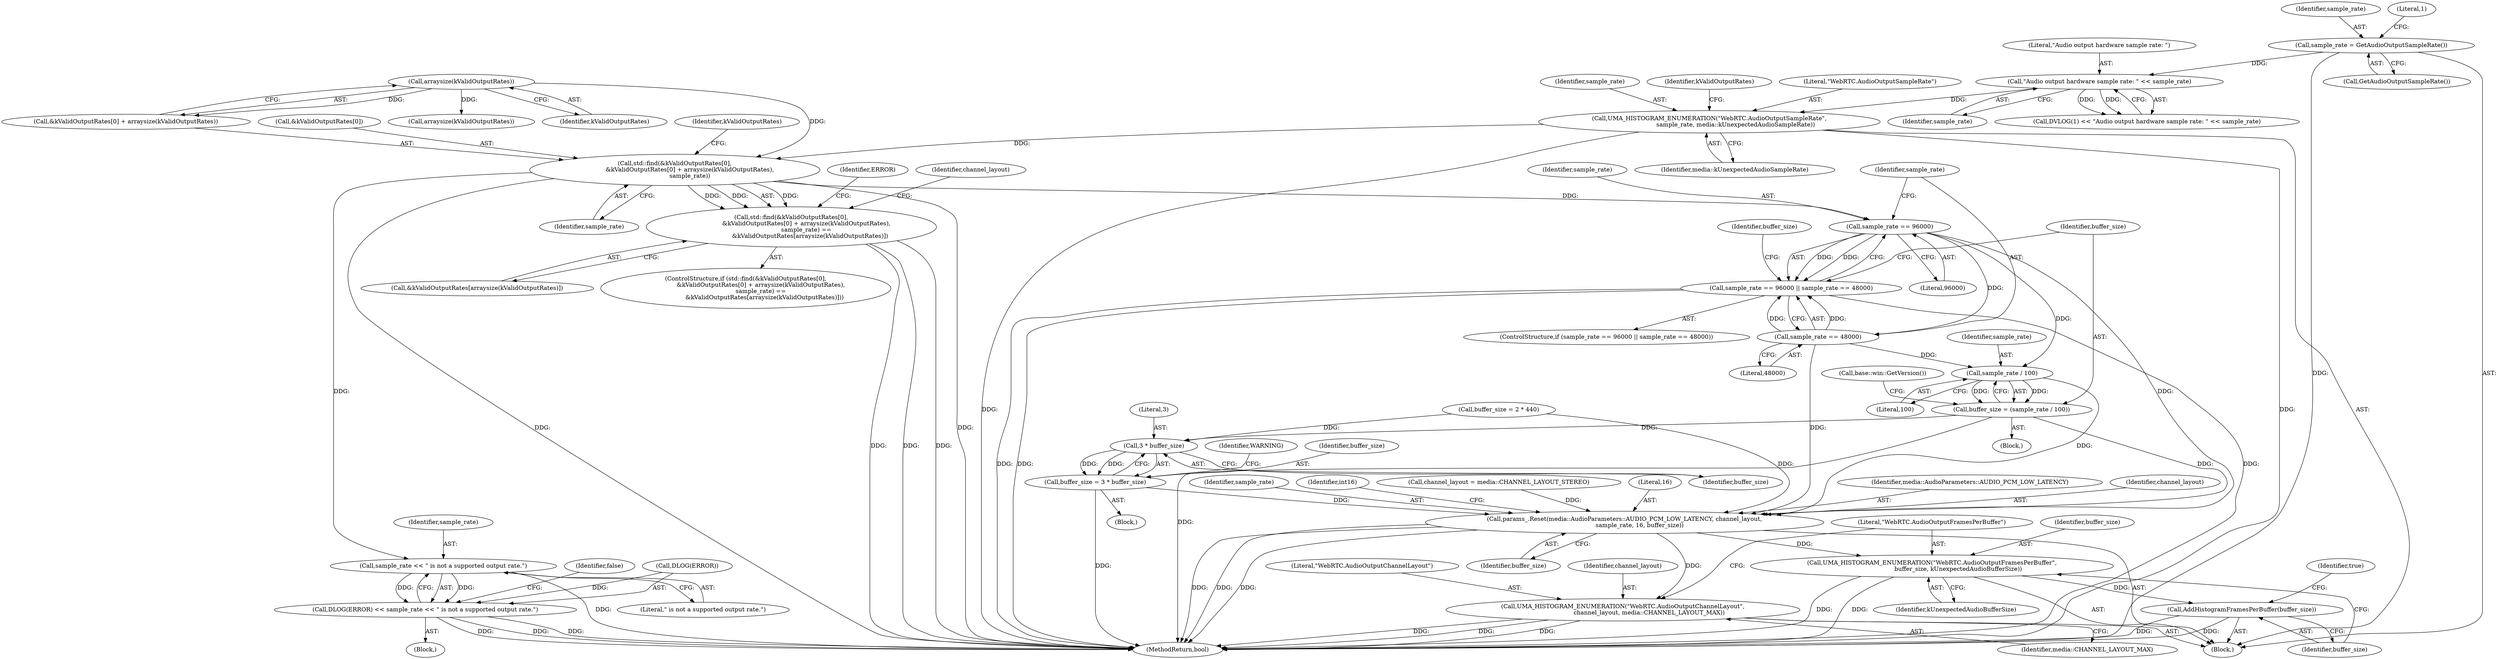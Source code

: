 digraph "0_Chrome_f96f1f27d9bc16b1a045c4fb5c8a8a82f73ece59@array" {
"1000137" [label="(Call,std::find(&kValidOutputRates[0],\n                &kValidOutputRates[0] + arraysize(kValidOutputRates),\n                sample_rate))"];
"1000147" [label="(Call,arraysize(kValidOutputRates))"];
"1000131" [label="(Call,UMA_HISTOGRAM_ENUMERATION(\"WebRTC.AudioOutputSampleRate\",\n                            sample_rate, media::kUnexpectedAudioSampleRate))"];
"1000128" [label="(Call,\"Audio output hardware sample rate: \" << sample_rate)"];
"1000122" [label="(Call,sample_rate = GetAudioOutputSampleRate())"];
"1000136" [label="(Call,std::find(&kValidOutputRates[0],\n                &kValidOutputRates[0] + arraysize(kValidOutputRates),\n                sample_rate) ==\n                    &kValidOutputRates[arraysize(kValidOutputRates)])"];
"1000159" [label="(Call,sample_rate << \" is not a supported output rate.\")"];
"1000156" [label="(Call,DLOG(ERROR) << sample_rate << \" is not a supported output rate.\")"];
"1000177" [label="(Call,sample_rate == 96000)"];
"1000176" [label="(Call,sample_rate == 96000 || sample_rate == 48000)"];
"1000180" [label="(Call,sample_rate == 48000)"];
"1000186" [label="(Call,sample_rate / 100)"];
"1000184" [label="(Call,buffer_size = (sample_rate / 100))"];
"1000203" [label="(Call,3 * buffer_size)"];
"1000201" [label="(Call,buffer_size = 3 * buffer_size)"];
"1000212" [label="(Call,params_.Reset(media::AudioParameters::AUDIO_PCM_LOW_LATENCY, channel_layout,\n                sample_rate, 16, buffer_size))"];
"1000235" [label="(Call,UMA_HISTOGRAM_ENUMERATION(\"WebRTC.AudioOutputChannelLayout\",\n                            channel_layout, media::CHANNEL_LAYOUT_MAX))"];
"1000239" [label="(Call,UMA_HISTOGRAM_ENUMERATION(\"WebRTC.AudioOutputFramesPerBuffer\",\n                            buffer_size, kUnexpectedAudioBufferSize))"];
"1000243" [label="(Call,AddHistogramFramesPerBuffer(buffer_size))"];
"1000136" [label="(Call,std::find(&kValidOutputRates[0],\n                &kValidOutputRates[0] + arraysize(kValidOutputRates),\n                sample_rate) ==\n                    &kValidOutputRates[arraysize(kValidOutputRates)])"];
"1000150" [label="(Call,&kValidOutputRates[arraysize(kValidOutputRates)])"];
"1000213" [label="(Identifier,media::AudioParameters::AUDIO_PCM_LOW_LATENCY)"];
"1000180" [label="(Call,sample_rate == 48000)"];
"1000200" [label="(Block,)"];
"1000205" [label="(Identifier,buffer_size)"];
"1000242" [label="(Identifier,kUnexpectedAudioBufferSize)"];
"1000185" [label="(Identifier,buffer_size)"];
"1000153" [label="(Call,arraysize(kValidOutputRates))"];
"1000135" [label="(ControlStructure,if (std::find(&kValidOutputRates[0],\n                &kValidOutputRates[0] + arraysize(kValidOutputRates),\n                sample_rate) ==\n                    &kValidOutputRates[arraysize(kValidOutputRates)]))"];
"1000159" [label="(Call,sample_rate << \" is not a supported output rate.\")"];
"1000176" [label="(Call,sample_rate == 96000 || sample_rate == 48000)"];
"1000181" [label="(Identifier,sample_rate)"];
"1000124" [label="(Call,GetAudioOutputSampleRate())"];
"1000177" [label="(Call,sample_rate == 96000)"];
"1000179" [label="(Literal,96000)"];
"1000163" [label="(Identifier,false)"];
"1000198" [label="(Call,base::win::GetVersion())"];
"1000133" [label="(Identifier,sample_rate)"];
"1000161" [label="(Literal,\" is not a supported output rate.\")"];
"1000191" [label="(Call,buffer_size = 2 * 440)"];
"1000183" [label="(Block,)"];
"1000103" [label="(Block,)"];
"1000214" [label="(Identifier,channel_layout)"];
"1000235" [label="(Call,UMA_HISTOGRAM_ENUMERATION(\"WebRTC.AudioOutputChannelLayout\",\n                            channel_layout, media::CHANNEL_LAYOUT_MAX))"];
"1000134" [label="(Identifier,media::kUnexpectedAudioSampleRate)"];
"1000158" [label="(Identifier,ERROR)"];
"1000246" [label="(Identifier,true)"];
"1000138" [label="(Call,&kValidOutputRates[0])"];
"1000243" [label="(Call,AddHistogramFramesPerBuffer(buffer_size))"];
"1000201" [label="(Call,buffer_size = 3 * buffer_size)"];
"1000129" [label="(Literal,\"Audio output hardware sample rate: \")"];
"1000187" [label="(Identifier,sample_rate)"];
"1000155" [label="(Block,)"];
"1000240" [label="(Literal,\"WebRTC.AudioOutputFramesPerBuffer\")"];
"1000123" [label="(Identifier,sample_rate)"];
"1000127" [label="(Literal,1)"];
"1000178" [label="(Identifier,sample_rate)"];
"1000239" [label="(Call,UMA_HISTOGRAM_ENUMERATION(\"WebRTC.AudioOutputFramesPerBuffer\",\n                            buffer_size, kUnexpectedAudioBufferSize))"];
"1000147" [label="(Call,arraysize(kValidOutputRates))"];
"1000148" [label="(Identifier,kValidOutputRates)"];
"1000166" [label="(Identifier,channel_layout)"];
"1000186" [label="(Call,sample_rate / 100)"];
"1000192" [label="(Identifier,buffer_size)"];
"1000215" [label="(Identifier,sample_rate)"];
"1000244" [label="(Identifier,buffer_size)"];
"1000237" [label="(Identifier,channel_layout)"];
"1000131" [label="(Call,UMA_HISTOGRAM_ENUMERATION(\"WebRTC.AudioOutputSampleRate\",\n                            sample_rate, media::kUnexpectedAudioSampleRate))"];
"1000247" [label="(MethodReturn,bool)"];
"1000128" [label="(Call,\"Audio output hardware sample rate: \" << sample_rate)"];
"1000217" [label="(Identifier,buffer_size)"];
"1000157" [label="(Call,DLOG(ERROR))"];
"1000236" [label="(Literal,\"WebRTC.AudioOutputChannelLayout\")"];
"1000175" [label="(ControlStructure,if (sample_rate == 96000 || sample_rate == 48000))"];
"1000188" [label="(Literal,100)"];
"1000202" [label="(Identifier,buffer_size)"];
"1000220" [label="(Identifier,int16)"];
"1000238" [label="(Identifier,media::CHANNEL_LAYOUT_MAX)"];
"1000140" [label="(Identifier,kValidOutputRates)"];
"1000160" [label="(Identifier,sample_rate)"];
"1000142" [label="(Call,&kValidOutputRates[0] + arraysize(kValidOutputRates))"];
"1000125" [label="(Call,DVLOG(1) << \"Audio output hardware sample rate: \" << sample_rate)"];
"1000122" [label="(Call,sample_rate = GetAudioOutputSampleRate())"];
"1000149" [label="(Identifier,sample_rate)"];
"1000137" [label="(Call,std::find(&kValidOutputRates[0],\n                &kValidOutputRates[0] + arraysize(kValidOutputRates),\n                sample_rate))"];
"1000212" [label="(Call,params_.Reset(media::AudioParameters::AUDIO_PCM_LOW_LATENCY, channel_layout,\n                sample_rate, 16, buffer_size))"];
"1000182" [label="(Literal,48000)"];
"1000172" [label="(Call,channel_layout = media::CHANNEL_LAYOUT_STEREO)"];
"1000208" [label="(Identifier,WARNING)"];
"1000184" [label="(Call,buffer_size = (sample_rate / 100))"];
"1000203" [label="(Call,3 * buffer_size)"];
"1000156" [label="(Call,DLOG(ERROR) << sample_rate << \" is not a supported output rate.\")"];
"1000216" [label="(Literal,16)"];
"1000241" [label="(Identifier,buffer_size)"];
"1000130" [label="(Identifier,sample_rate)"];
"1000204" [label="(Literal,3)"];
"1000152" [label="(Identifier,kValidOutputRates)"];
"1000132" [label="(Literal,\"WebRTC.AudioOutputSampleRate\")"];
"1000137" -> "1000136"  [label="AST: "];
"1000137" -> "1000149"  [label="CFG: "];
"1000138" -> "1000137"  [label="AST: "];
"1000142" -> "1000137"  [label="AST: "];
"1000149" -> "1000137"  [label="AST: "];
"1000152" -> "1000137"  [label="CFG: "];
"1000137" -> "1000247"  [label="DDG: "];
"1000137" -> "1000247"  [label="DDG: "];
"1000137" -> "1000136"  [label="DDG: "];
"1000137" -> "1000136"  [label="DDG: "];
"1000137" -> "1000136"  [label="DDG: "];
"1000147" -> "1000137"  [label="DDG: "];
"1000131" -> "1000137"  [label="DDG: "];
"1000137" -> "1000159"  [label="DDG: "];
"1000137" -> "1000177"  [label="DDG: "];
"1000147" -> "1000142"  [label="AST: "];
"1000147" -> "1000148"  [label="CFG: "];
"1000148" -> "1000147"  [label="AST: "];
"1000142" -> "1000147"  [label="CFG: "];
"1000147" -> "1000142"  [label="DDG: "];
"1000147" -> "1000153"  [label="DDG: "];
"1000131" -> "1000103"  [label="AST: "];
"1000131" -> "1000134"  [label="CFG: "];
"1000132" -> "1000131"  [label="AST: "];
"1000133" -> "1000131"  [label="AST: "];
"1000134" -> "1000131"  [label="AST: "];
"1000140" -> "1000131"  [label="CFG: "];
"1000131" -> "1000247"  [label="DDG: "];
"1000131" -> "1000247"  [label="DDG: "];
"1000128" -> "1000131"  [label="DDG: "];
"1000128" -> "1000125"  [label="AST: "];
"1000128" -> "1000130"  [label="CFG: "];
"1000129" -> "1000128"  [label="AST: "];
"1000130" -> "1000128"  [label="AST: "];
"1000125" -> "1000128"  [label="CFG: "];
"1000128" -> "1000125"  [label="DDG: "];
"1000128" -> "1000125"  [label="DDG: "];
"1000122" -> "1000128"  [label="DDG: "];
"1000122" -> "1000103"  [label="AST: "];
"1000122" -> "1000124"  [label="CFG: "];
"1000123" -> "1000122"  [label="AST: "];
"1000124" -> "1000122"  [label="AST: "];
"1000127" -> "1000122"  [label="CFG: "];
"1000122" -> "1000247"  [label="DDG: "];
"1000136" -> "1000135"  [label="AST: "];
"1000136" -> "1000150"  [label="CFG: "];
"1000150" -> "1000136"  [label="AST: "];
"1000158" -> "1000136"  [label="CFG: "];
"1000166" -> "1000136"  [label="CFG: "];
"1000136" -> "1000247"  [label="DDG: "];
"1000136" -> "1000247"  [label="DDG: "];
"1000136" -> "1000247"  [label="DDG: "];
"1000159" -> "1000156"  [label="AST: "];
"1000159" -> "1000161"  [label="CFG: "];
"1000160" -> "1000159"  [label="AST: "];
"1000161" -> "1000159"  [label="AST: "];
"1000156" -> "1000159"  [label="CFG: "];
"1000159" -> "1000247"  [label="DDG: "];
"1000159" -> "1000156"  [label="DDG: "];
"1000159" -> "1000156"  [label="DDG: "];
"1000156" -> "1000155"  [label="AST: "];
"1000157" -> "1000156"  [label="AST: "];
"1000163" -> "1000156"  [label="CFG: "];
"1000156" -> "1000247"  [label="DDG: "];
"1000156" -> "1000247"  [label="DDG: "];
"1000156" -> "1000247"  [label="DDG: "];
"1000157" -> "1000156"  [label="DDG: "];
"1000177" -> "1000176"  [label="AST: "];
"1000177" -> "1000179"  [label="CFG: "];
"1000178" -> "1000177"  [label="AST: "];
"1000179" -> "1000177"  [label="AST: "];
"1000181" -> "1000177"  [label="CFG: "];
"1000176" -> "1000177"  [label="CFG: "];
"1000177" -> "1000176"  [label="DDG: "];
"1000177" -> "1000176"  [label="DDG: "];
"1000177" -> "1000180"  [label="DDG: "];
"1000177" -> "1000186"  [label="DDG: "];
"1000177" -> "1000212"  [label="DDG: "];
"1000176" -> "1000175"  [label="AST: "];
"1000176" -> "1000180"  [label="CFG: "];
"1000180" -> "1000176"  [label="AST: "];
"1000185" -> "1000176"  [label="CFG: "];
"1000192" -> "1000176"  [label="CFG: "];
"1000176" -> "1000247"  [label="DDG: "];
"1000176" -> "1000247"  [label="DDG: "];
"1000176" -> "1000247"  [label="DDG: "];
"1000180" -> "1000176"  [label="DDG: "];
"1000180" -> "1000176"  [label="DDG: "];
"1000180" -> "1000182"  [label="CFG: "];
"1000181" -> "1000180"  [label="AST: "];
"1000182" -> "1000180"  [label="AST: "];
"1000180" -> "1000186"  [label="DDG: "];
"1000180" -> "1000212"  [label="DDG: "];
"1000186" -> "1000184"  [label="AST: "];
"1000186" -> "1000188"  [label="CFG: "];
"1000187" -> "1000186"  [label="AST: "];
"1000188" -> "1000186"  [label="AST: "];
"1000184" -> "1000186"  [label="CFG: "];
"1000186" -> "1000184"  [label="DDG: "];
"1000186" -> "1000184"  [label="DDG: "];
"1000186" -> "1000212"  [label="DDG: "];
"1000184" -> "1000183"  [label="AST: "];
"1000185" -> "1000184"  [label="AST: "];
"1000198" -> "1000184"  [label="CFG: "];
"1000184" -> "1000247"  [label="DDG: "];
"1000184" -> "1000203"  [label="DDG: "];
"1000184" -> "1000212"  [label="DDG: "];
"1000203" -> "1000201"  [label="AST: "];
"1000203" -> "1000205"  [label="CFG: "];
"1000204" -> "1000203"  [label="AST: "];
"1000205" -> "1000203"  [label="AST: "];
"1000201" -> "1000203"  [label="CFG: "];
"1000203" -> "1000201"  [label="DDG: "];
"1000203" -> "1000201"  [label="DDG: "];
"1000191" -> "1000203"  [label="DDG: "];
"1000201" -> "1000200"  [label="AST: "];
"1000202" -> "1000201"  [label="AST: "];
"1000208" -> "1000201"  [label="CFG: "];
"1000201" -> "1000247"  [label="DDG: "];
"1000201" -> "1000212"  [label="DDG: "];
"1000212" -> "1000103"  [label="AST: "];
"1000212" -> "1000217"  [label="CFG: "];
"1000213" -> "1000212"  [label="AST: "];
"1000214" -> "1000212"  [label="AST: "];
"1000215" -> "1000212"  [label="AST: "];
"1000216" -> "1000212"  [label="AST: "];
"1000217" -> "1000212"  [label="AST: "];
"1000220" -> "1000212"  [label="CFG: "];
"1000212" -> "1000247"  [label="DDG: "];
"1000212" -> "1000247"  [label="DDG: "];
"1000212" -> "1000247"  [label="DDG: "];
"1000172" -> "1000212"  [label="DDG: "];
"1000191" -> "1000212"  [label="DDG: "];
"1000212" -> "1000235"  [label="DDG: "];
"1000212" -> "1000239"  [label="DDG: "];
"1000235" -> "1000103"  [label="AST: "];
"1000235" -> "1000238"  [label="CFG: "];
"1000236" -> "1000235"  [label="AST: "];
"1000237" -> "1000235"  [label="AST: "];
"1000238" -> "1000235"  [label="AST: "];
"1000240" -> "1000235"  [label="CFG: "];
"1000235" -> "1000247"  [label="DDG: "];
"1000235" -> "1000247"  [label="DDG: "];
"1000235" -> "1000247"  [label="DDG: "];
"1000239" -> "1000103"  [label="AST: "];
"1000239" -> "1000242"  [label="CFG: "];
"1000240" -> "1000239"  [label="AST: "];
"1000241" -> "1000239"  [label="AST: "];
"1000242" -> "1000239"  [label="AST: "];
"1000244" -> "1000239"  [label="CFG: "];
"1000239" -> "1000247"  [label="DDG: "];
"1000239" -> "1000247"  [label="DDG: "];
"1000239" -> "1000243"  [label="DDG: "];
"1000243" -> "1000103"  [label="AST: "];
"1000243" -> "1000244"  [label="CFG: "];
"1000244" -> "1000243"  [label="AST: "];
"1000246" -> "1000243"  [label="CFG: "];
"1000243" -> "1000247"  [label="DDG: "];
"1000243" -> "1000247"  [label="DDG: "];
}
